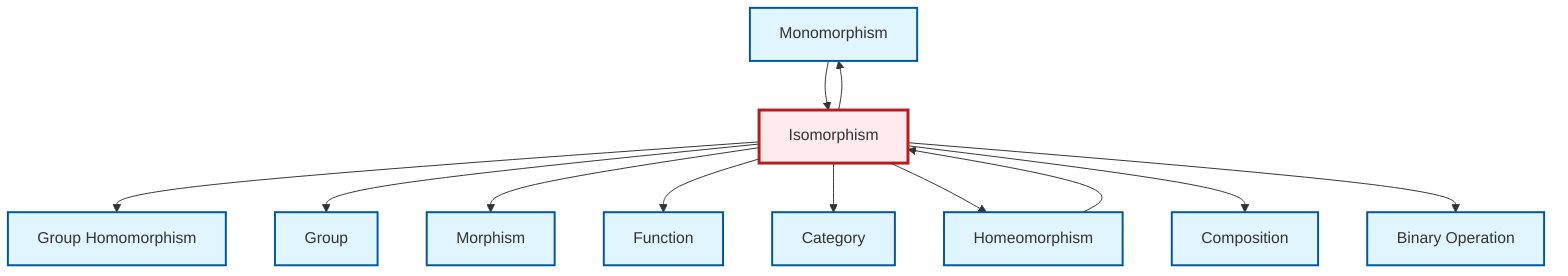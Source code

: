 graph TD
    classDef definition fill:#e1f5fe,stroke:#01579b,stroke-width:2px
    classDef theorem fill:#f3e5f5,stroke:#4a148c,stroke-width:2px
    classDef axiom fill:#fff3e0,stroke:#e65100,stroke-width:2px
    classDef example fill:#e8f5e9,stroke:#1b5e20,stroke-width:2px
    classDef current fill:#ffebee,stroke:#b71c1c,stroke-width:3px
    def-homomorphism["Group Homomorphism"]:::definition
    def-group["Group"]:::definition
    def-monomorphism["Monomorphism"]:::definition
    def-isomorphism["Isomorphism"]:::definition
    def-category["Category"]:::definition
    def-morphism["Morphism"]:::definition
    def-homeomorphism["Homeomorphism"]:::definition
    def-binary-operation["Binary Operation"]:::definition
    def-composition["Composition"]:::definition
    def-function["Function"]:::definition
    def-isomorphism --> def-homomorphism
    def-homeomorphism --> def-isomorphism
    def-monomorphism --> def-isomorphism
    def-isomorphism --> def-group
    def-isomorphism --> def-morphism
    def-isomorphism --> def-monomorphism
    def-isomorphism --> def-function
    def-isomorphism --> def-category
    def-isomorphism --> def-homeomorphism
    def-isomorphism --> def-composition
    def-isomorphism --> def-binary-operation
    class def-isomorphism current